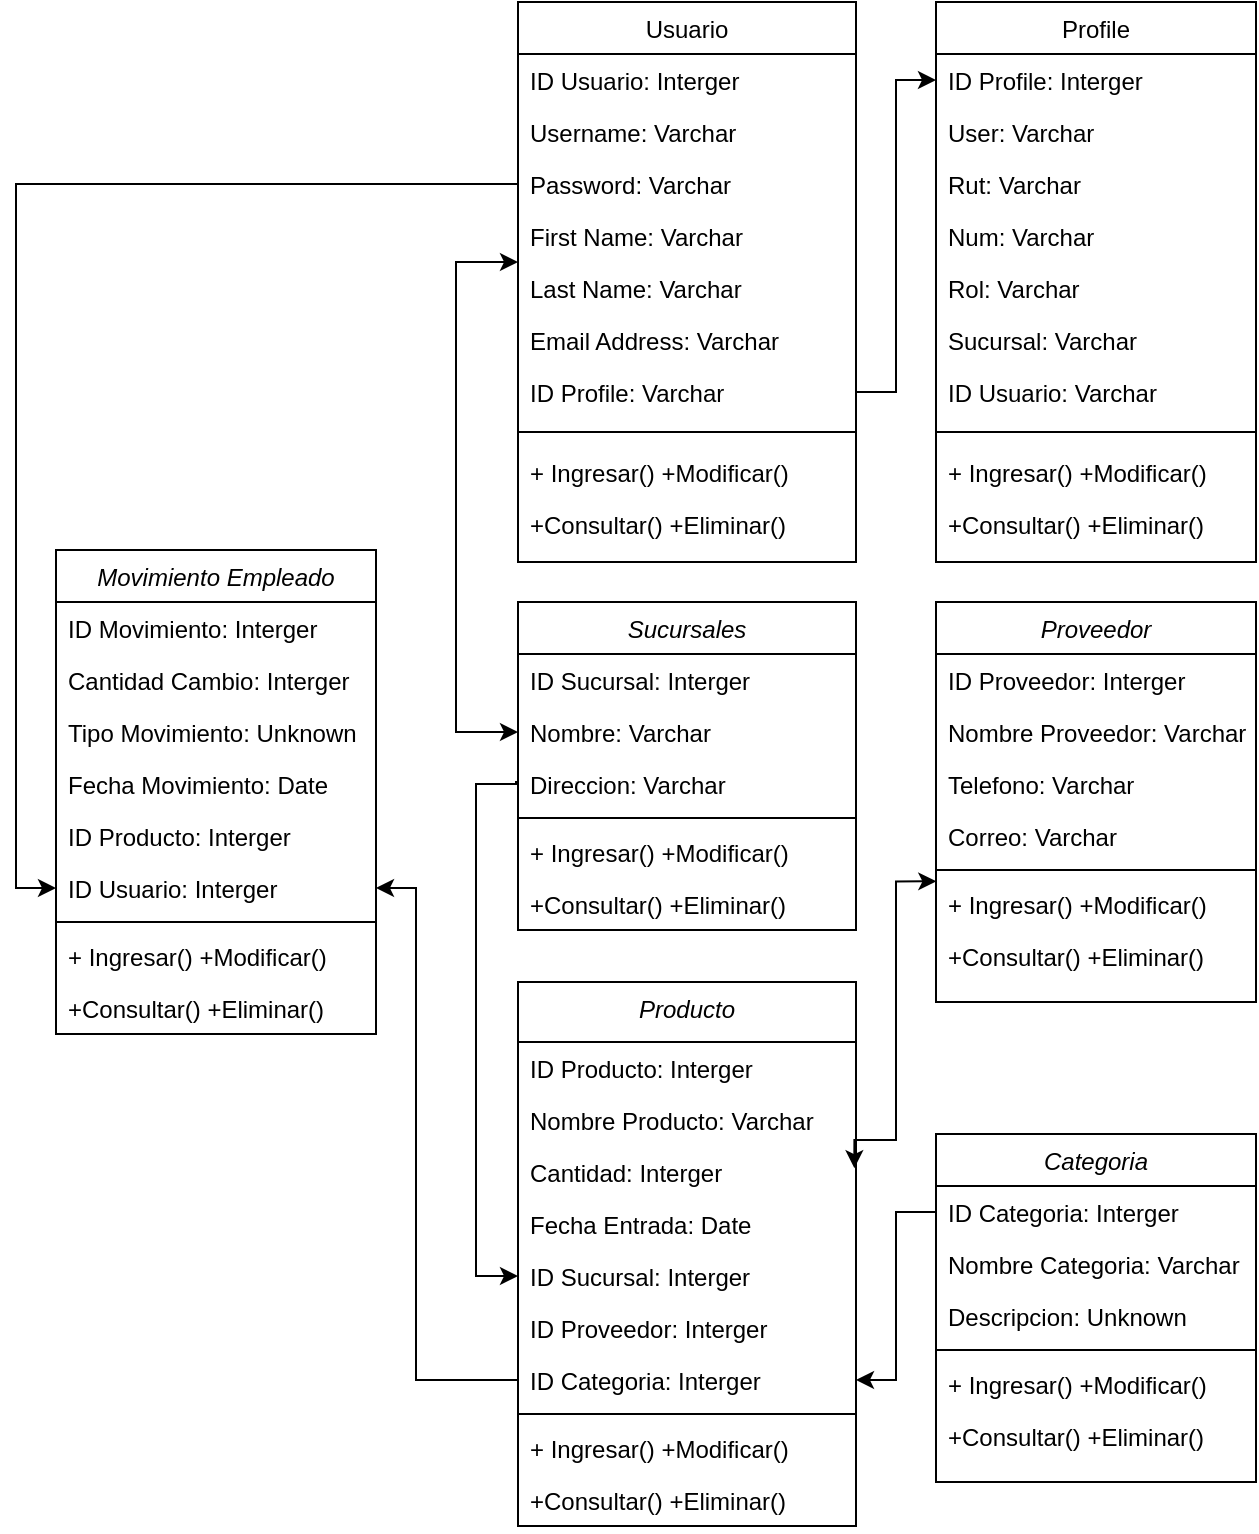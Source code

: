 <mxfile version="24.9.2">
  <diagram id="C5RBs43oDa-KdzZeNtuy" name="Page-1">
    <mxGraphModel grid="1" page="0" gridSize="10" guides="1" tooltips="1" connect="1" arrows="1" fold="1" pageScale="1" pageWidth="827" pageHeight="1169" math="0" shadow="0">
      <root>
        <mxCell id="WIyWlLk6GJQsqaUBKTNV-0" />
        <mxCell id="WIyWlLk6GJQsqaUBKTNV-1" parent="WIyWlLk6GJQsqaUBKTNV-0" />
        <mxCell id="zkfFHV4jXpPFQw0GAbJ--0" value="Movimiento Empleado" style="swimlane;fontStyle=2;align=center;verticalAlign=top;childLayout=stackLayout;horizontal=1;startSize=26;horizontalStack=0;resizeParent=1;resizeLast=0;collapsible=1;marginBottom=0;rounded=0;shadow=0;strokeWidth=1;" vertex="1" parent="WIyWlLk6GJQsqaUBKTNV-1">
          <mxGeometry x="240" y="94" width="160" height="242" as="geometry">
            <mxRectangle x="230" y="140" width="160" height="26" as="alternateBounds" />
          </mxGeometry>
        </mxCell>
        <mxCell id="zkfFHV4jXpPFQw0GAbJ--1" value="ID Movimiento: Interger" style="text;align=left;verticalAlign=top;spacingLeft=4;spacingRight=4;overflow=hidden;rotatable=0;points=[[0,0.5],[1,0.5]];portConstraint=eastwest;" vertex="1" parent="zkfFHV4jXpPFQw0GAbJ--0">
          <mxGeometry y="26" width="160" height="26" as="geometry" />
        </mxCell>
        <mxCell id="zkfFHV4jXpPFQw0GAbJ--3" value="Cantidad Cambio: Interger" style="text;align=left;verticalAlign=top;spacingLeft=4;spacingRight=4;overflow=hidden;rotatable=0;points=[[0,0.5],[1,0.5]];portConstraint=eastwest;rounded=0;shadow=0;html=0;" vertex="1" parent="zkfFHV4jXpPFQw0GAbJ--0">
          <mxGeometry y="52" width="160" height="26" as="geometry" />
        </mxCell>
        <mxCell id="NH2aIxVw1il6iFtzykc6-11" value="Tipo Movimiento: Unknown" style="text;align=left;verticalAlign=top;spacingLeft=4;spacingRight=4;overflow=hidden;rotatable=0;points=[[0,0.5],[1,0.5]];portConstraint=eastwest;rounded=0;shadow=0;html=0;" vertex="1" parent="zkfFHV4jXpPFQw0GAbJ--0">
          <mxGeometry y="78" width="160" height="26" as="geometry" />
        </mxCell>
        <mxCell id="NH2aIxVw1il6iFtzykc6-10" value="Fecha Movimiento: Date" style="text;align=left;verticalAlign=top;spacingLeft=4;spacingRight=4;overflow=hidden;rotatable=0;points=[[0,0.5],[1,0.5]];portConstraint=eastwest;rounded=0;shadow=0;html=0;" vertex="1" parent="zkfFHV4jXpPFQw0GAbJ--0">
          <mxGeometry y="104" width="160" height="26" as="geometry" />
        </mxCell>
        <mxCell id="zkfFHV4jXpPFQw0GAbJ--2" value="ID Producto: Interger" style="text;align=left;verticalAlign=top;spacingLeft=4;spacingRight=4;overflow=hidden;rotatable=0;points=[[0,0.5],[1,0.5]];portConstraint=eastwest;rounded=0;shadow=0;html=0;" vertex="1" parent="zkfFHV4jXpPFQw0GAbJ--0">
          <mxGeometry y="130" width="160" height="26" as="geometry" />
        </mxCell>
        <mxCell id="NH2aIxVw1il6iFtzykc6-12" value="ID Usuario: Interger" style="text;align=left;verticalAlign=top;spacingLeft=4;spacingRight=4;overflow=hidden;rotatable=0;points=[[0,0.5],[1,0.5]];portConstraint=eastwest;rounded=0;shadow=0;html=0;" vertex="1" parent="zkfFHV4jXpPFQw0GAbJ--0">
          <mxGeometry y="156" width="160" height="26" as="geometry" />
        </mxCell>
        <mxCell id="zkfFHV4jXpPFQw0GAbJ--4" value="" style="line;html=1;strokeWidth=1;align=left;verticalAlign=middle;spacingTop=-1;spacingLeft=3;spacingRight=3;rotatable=0;labelPosition=right;points=[];portConstraint=eastwest;" vertex="1" parent="zkfFHV4jXpPFQw0GAbJ--0">
          <mxGeometry y="182" width="160" height="8" as="geometry" />
        </mxCell>
        <mxCell id="zkfFHV4jXpPFQw0GAbJ--5" value="+ Ingresar() +Modificar()" style="text;align=left;verticalAlign=top;spacingLeft=4;spacingRight=4;overflow=hidden;rotatable=0;points=[[0,0.5],[1,0.5]];portConstraint=eastwest;" vertex="1" parent="zkfFHV4jXpPFQw0GAbJ--0">
          <mxGeometry y="190" width="160" height="26" as="geometry" />
        </mxCell>
        <mxCell id="NH2aIxVw1il6iFtzykc6-8" value="+Consultar() +Eliminar()" style="text;align=left;verticalAlign=top;spacingLeft=4;spacingRight=4;overflow=hidden;rotatable=0;points=[[0,0.5],[1,0.5]];portConstraint=eastwest;" vertex="1" parent="zkfFHV4jXpPFQw0GAbJ--0">
          <mxGeometry y="216" width="160" height="26" as="geometry" />
        </mxCell>
        <mxCell id="zkfFHV4jXpPFQw0GAbJ--17" value="Usuario" style="swimlane;fontStyle=0;align=center;verticalAlign=top;childLayout=stackLayout;horizontal=1;startSize=26;horizontalStack=0;resizeParent=1;resizeLast=0;collapsible=1;marginBottom=0;rounded=0;shadow=0;strokeWidth=1;" vertex="1" parent="WIyWlLk6GJQsqaUBKTNV-1">
          <mxGeometry x="471" y="-180" width="169" height="280" as="geometry">
            <mxRectangle x="600" y="120" width="160" height="26" as="alternateBounds" />
          </mxGeometry>
        </mxCell>
        <mxCell id="zkfFHV4jXpPFQw0GAbJ--18" value="ID Usuario: Interger" style="text;align=left;verticalAlign=top;spacingLeft=4;spacingRight=4;overflow=hidden;rotatable=0;points=[[0,0.5],[1,0.5]];portConstraint=eastwest;" vertex="1" parent="zkfFHV4jXpPFQw0GAbJ--17">
          <mxGeometry y="26" width="169" height="26" as="geometry" />
        </mxCell>
        <mxCell id="zkfFHV4jXpPFQw0GAbJ--21" value="Username: Varchar" style="text;align=left;verticalAlign=top;spacingLeft=4;spacingRight=4;overflow=hidden;rotatable=0;points=[[0,0.5],[1,0.5]];portConstraint=eastwest;rounded=0;shadow=0;html=0;" vertex="1" parent="zkfFHV4jXpPFQw0GAbJ--17">
          <mxGeometry y="52" width="169" height="26" as="geometry" />
        </mxCell>
        <mxCell id="zkfFHV4jXpPFQw0GAbJ--22" value="Password: Varchar" style="text;align=left;verticalAlign=top;spacingLeft=4;spacingRight=4;overflow=hidden;rotatable=0;points=[[0,0.5],[1,0.5]];portConstraint=eastwest;rounded=0;shadow=0;html=0;" vertex="1" parent="zkfFHV4jXpPFQw0GAbJ--17">
          <mxGeometry y="78" width="169" height="26" as="geometry" />
        </mxCell>
        <mxCell id="zkfFHV4jXpPFQw0GAbJ--19" value="First Name: Varchar" style="text;align=left;verticalAlign=top;spacingLeft=4;spacingRight=4;overflow=hidden;rotatable=0;points=[[0,0.5],[1,0.5]];portConstraint=eastwest;rounded=0;shadow=0;html=0;" vertex="1" parent="zkfFHV4jXpPFQw0GAbJ--17">
          <mxGeometry y="104" width="169" height="26" as="geometry" />
        </mxCell>
        <mxCell id="zkfFHV4jXpPFQw0GAbJ--20" value="Last Name: Varchar" style="text;align=left;verticalAlign=top;spacingLeft=4;spacingRight=4;overflow=hidden;rotatable=0;points=[[0,0.5],[1,0.5]];portConstraint=eastwest;rounded=0;shadow=0;html=0;" vertex="1" parent="zkfFHV4jXpPFQw0GAbJ--17">
          <mxGeometry y="130" width="169" height="26" as="geometry" />
        </mxCell>
        <mxCell id="zkfFHV4jXpPFQw0GAbJ--24" value="Email Address: Varchar" style="text;align=left;verticalAlign=top;spacingLeft=4;spacingRight=4;overflow=hidden;rotatable=0;points=[[0,0.5],[1,0.5]];portConstraint=eastwest;" vertex="1" parent="zkfFHV4jXpPFQw0GAbJ--17">
          <mxGeometry y="156" width="169" height="26" as="geometry" />
        </mxCell>
        <mxCell id="zkfFHV4jXpPFQw0GAbJ--25" value="ID Profile: Varchar" style="text;align=left;verticalAlign=top;spacingLeft=4;spacingRight=4;overflow=hidden;rotatable=0;points=[[0,0.5],[1,0.5]];portConstraint=eastwest;" vertex="1" parent="zkfFHV4jXpPFQw0GAbJ--17">
          <mxGeometry y="182" width="169" height="26" as="geometry" />
        </mxCell>
        <mxCell id="zkfFHV4jXpPFQw0GAbJ--23" value="" style="line;html=1;strokeWidth=1;align=left;verticalAlign=middle;spacingTop=-1;spacingLeft=3;spacingRight=3;rotatable=0;labelPosition=right;points=[];portConstraint=eastwest;" vertex="1" parent="zkfFHV4jXpPFQw0GAbJ--17">
          <mxGeometry y="208" width="169" height="14" as="geometry" />
        </mxCell>
        <mxCell id="NH2aIxVw1il6iFtzykc6-4" value="+ Ingresar() +Modificar()" style="text;align=left;verticalAlign=top;spacingLeft=4;spacingRight=4;overflow=hidden;rotatable=0;points=[[0,0.5],[1,0.5]];portConstraint=eastwest;rounded=0;shadow=0;html=0;" vertex="1" parent="zkfFHV4jXpPFQw0GAbJ--17">
          <mxGeometry y="222" width="169" height="26" as="geometry" />
        </mxCell>
        <mxCell id="NH2aIxVw1il6iFtzykc6-6" value="+Consultar() +Eliminar()" style="text;align=left;verticalAlign=top;spacingLeft=4;spacingRight=4;overflow=hidden;rotatable=0;points=[[0,0.5],[1,0.5]];portConstraint=eastwest;" vertex="1" parent="zkfFHV4jXpPFQw0GAbJ--17">
          <mxGeometry y="248" width="169" height="26" as="geometry" />
        </mxCell>
        <mxCell id="NH2aIxVw1il6iFtzykc6-22" value="Producto" style="swimlane;fontStyle=2;align=center;verticalAlign=top;childLayout=stackLayout;horizontal=1;startSize=30;horizontalStack=0;resizeParent=1;resizeLast=0;collapsible=1;marginBottom=0;rounded=0;shadow=0;strokeWidth=1;" vertex="1" parent="WIyWlLk6GJQsqaUBKTNV-1">
          <mxGeometry x="471" y="310" width="169" height="272" as="geometry">
            <mxRectangle x="230" y="140" width="160" height="26" as="alternateBounds" />
          </mxGeometry>
        </mxCell>
        <mxCell id="NH2aIxVw1il6iFtzykc6-24" value="ID Producto: Interger" style="text;align=left;verticalAlign=top;spacingLeft=4;spacingRight=4;overflow=hidden;rotatable=0;points=[[0,0.5],[1,0.5]];portConstraint=eastwest;rounded=0;shadow=0;html=0;" vertex="1" parent="NH2aIxVw1il6iFtzykc6-22">
          <mxGeometry y="30" width="169" height="26" as="geometry" />
        </mxCell>
        <mxCell id="NH2aIxVw1il6iFtzykc6-25" value="Nombre Producto: Varchar" style="text;align=left;verticalAlign=top;spacingLeft=4;spacingRight=4;overflow=hidden;rotatable=0;points=[[0,0.5],[1,0.5]];portConstraint=eastwest;rounded=0;shadow=0;html=0;" vertex="1" parent="NH2aIxVw1il6iFtzykc6-22">
          <mxGeometry y="56" width="169" height="26" as="geometry" />
        </mxCell>
        <mxCell id="NH2aIxVw1il6iFtzykc6-26" value="Cantidad: Interger" style="text;align=left;verticalAlign=top;spacingLeft=4;spacingRight=4;overflow=hidden;rotatable=0;points=[[0,0.5],[1,0.5]];portConstraint=eastwest;rounded=0;shadow=0;html=0;" vertex="1" parent="NH2aIxVw1il6iFtzykc6-22">
          <mxGeometry y="82" width="169" height="26" as="geometry" />
        </mxCell>
        <mxCell id="NH2aIxVw1il6iFtzykc6-28" value="Fecha Entrada: Date" style="text;align=left;verticalAlign=top;spacingLeft=4;spacingRight=4;overflow=hidden;rotatable=0;points=[[0,0.5],[1,0.5]];portConstraint=eastwest;rounded=0;shadow=0;html=0;" vertex="1" parent="NH2aIxVw1il6iFtzykc6-22">
          <mxGeometry y="108" width="169" height="26" as="geometry" />
        </mxCell>
        <mxCell id="PnSYcT0c0YNnqS3zdx6t-2" value="ID Sucursal: Interger" style="text;align=left;verticalAlign=top;spacingLeft=4;spacingRight=4;overflow=hidden;rotatable=0;points=[[0,0.5],[1,0.5]];portConstraint=eastwest;" vertex="1" parent="NH2aIxVw1il6iFtzykc6-22">
          <mxGeometry y="134" width="169" height="26" as="geometry" />
        </mxCell>
        <mxCell id="PnSYcT0c0YNnqS3zdx6t-31" value="ID Proveedor: Interger" style="text;align=left;verticalAlign=top;spacingLeft=4;spacingRight=4;overflow=hidden;rotatable=0;points=[[0,0.5],[1,0.5]];portConstraint=eastwest;rounded=0;shadow=0;html=0;" vertex="1" parent="NH2aIxVw1il6iFtzykc6-22">
          <mxGeometry y="160" width="169" height="26" as="geometry" />
        </mxCell>
        <mxCell id="NH2aIxVw1il6iFtzykc6-27" value="ID Categoria: Interger" style="text;align=left;verticalAlign=top;spacingLeft=4;spacingRight=4;overflow=hidden;rotatable=0;points=[[0,0.5],[1,0.5]];portConstraint=eastwest;rounded=0;shadow=0;html=0;" vertex="1" parent="NH2aIxVw1il6iFtzykc6-22">
          <mxGeometry y="186" width="169" height="26" as="geometry" />
        </mxCell>
        <mxCell id="NH2aIxVw1il6iFtzykc6-29" value="" style="line;html=1;strokeWidth=1;align=left;verticalAlign=middle;spacingTop=-1;spacingLeft=3;spacingRight=3;rotatable=0;labelPosition=right;points=[];portConstraint=eastwest;" vertex="1" parent="NH2aIxVw1il6iFtzykc6-22">
          <mxGeometry y="212" width="169" height="8" as="geometry" />
        </mxCell>
        <mxCell id="NH2aIxVw1il6iFtzykc6-30" value="+ Ingresar() +Modificar()" style="text;align=left;verticalAlign=top;spacingLeft=4;spacingRight=4;overflow=hidden;rotatable=0;points=[[0,0.5],[1,0.5]];portConstraint=eastwest;" vertex="1" parent="NH2aIxVw1il6iFtzykc6-22">
          <mxGeometry y="220" width="169" height="26" as="geometry" />
        </mxCell>
        <mxCell id="NH2aIxVw1il6iFtzykc6-31" value="+Consultar() +Eliminar()" style="text;align=left;verticalAlign=top;spacingLeft=4;spacingRight=4;overflow=hidden;rotatable=0;points=[[0,0.5],[1,0.5]];portConstraint=eastwest;" vertex="1" parent="NH2aIxVw1il6iFtzykc6-22">
          <mxGeometry y="246" width="169" height="26" as="geometry" />
        </mxCell>
        <mxCell id="NH2aIxVw1il6iFtzykc6-34" value="Proveedor" style="swimlane;fontStyle=2;align=center;verticalAlign=top;childLayout=stackLayout;horizontal=1;startSize=26;horizontalStack=0;resizeParent=1;resizeLast=0;collapsible=1;marginBottom=0;rounded=0;shadow=0;strokeWidth=1;" vertex="1" parent="WIyWlLk6GJQsqaUBKTNV-1">
          <mxGeometry x="680" y="120" width="160" height="200" as="geometry">
            <mxRectangle x="230" y="140" width="160" height="26" as="alternateBounds" />
          </mxGeometry>
        </mxCell>
        <mxCell id="NH2aIxVw1il6iFtzykc6-35" value="ID Proveedor: Interger" style="text;align=left;verticalAlign=top;spacingLeft=4;spacingRight=4;overflow=hidden;rotatable=0;points=[[0,0.5],[1,0.5]];portConstraint=eastwest;rounded=0;shadow=0;html=0;" vertex="1" parent="NH2aIxVw1il6iFtzykc6-34">
          <mxGeometry y="26" width="160" height="26" as="geometry" />
        </mxCell>
        <mxCell id="NH2aIxVw1il6iFtzykc6-36" value="Nombre Proveedor: Varchar" style="text;align=left;verticalAlign=top;spacingLeft=4;spacingRight=4;overflow=hidden;rotatable=0;points=[[0,0.5],[1,0.5]];portConstraint=eastwest;rounded=0;shadow=0;html=0;" vertex="1" parent="NH2aIxVw1il6iFtzykc6-34">
          <mxGeometry y="52" width="160" height="26" as="geometry" />
        </mxCell>
        <mxCell id="NH2aIxVw1il6iFtzykc6-37" value="Telefono: Varchar" style="text;align=left;verticalAlign=top;spacingLeft=4;spacingRight=4;overflow=hidden;rotatable=0;points=[[0,0.5],[1,0.5]];portConstraint=eastwest;rounded=0;shadow=0;html=0;" vertex="1" parent="NH2aIxVw1il6iFtzykc6-34">
          <mxGeometry y="78" width="160" height="26" as="geometry" />
        </mxCell>
        <mxCell id="NH2aIxVw1il6iFtzykc6-38" value="Correo: Varchar" style="text;align=left;verticalAlign=top;spacingLeft=4;spacingRight=4;overflow=hidden;rotatable=0;points=[[0,0.5],[1,0.5]];portConstraint=eastwest;rounded=0;shadow=0;html=0;" vertex="1" parent="NH2aIxVw1il6iFtzykc6-34">
          <mxGeometry y="104" width="160" height="26" as="geometry" />
        </mxCell>
        <mxCell id="NH2aIxVw1il6iFtzykc6-40" value="" style="line;html=1;strokeWidth=1;align=left;verticalAlign=middle;spacingTop=-1;spacingLeft=3;spacingRight=3;rotatable=0;labelPosition=right;points=[];portConstraint=eastwest;" vertex="1" parent="NH2aIxVw1il6iFtzykc6-34">
          <mxGeometry y="130" width="160" height="8" as="geometry" />
        </mxCell>
        <mxCell id="NH2aIxVw1il6iFtzykc6-41" value="+ Ingresar() +Modificar()" style="text;align=left;verticalAlign=top;spacingLeft=4;spacingRight=4;overflow=hidden;rotatable=0;points=[[0,0.5],[1,0.5]];portConstraint=eastwest;" vertex="1" parent="NH2aIxVw1il6iFtzykc6-34">
          <mxGeometry y="138" width="160" height="26" as="geometry" />
        </mxCell>
        <mxCell id="NH2aIxVw1il6iFtzykc6-42" value="+Consultar() +Eliminar()" style="text;align=left;verticalAlign=top;spacingLeft=4;spacingRight=4;overflow=hidden;rotatable=0;points=[[0,0.5],[1,0.5]];portConstraint=eastwest;" vertex="1" parent="NH2aIxVw1il6iFtzykc6-34">
          <mxGeometry y="164" width="160" height="36" as="geometry" />
        </mxCell>
        <mxCell id="NH2aIxVw1il6iFtzykc6-45" value="Categoria" style="swimlane;fontStyle=2;align=center;verticalAlign=top;childLayout=stackLayout;horizontal=1;startSize=26;horizontalStack=0;resizeParent=1;resizeLast=0;collapsible=1;marginBottom=0;rounded=0;shadow=0;strokeWidth=1;" vertex="1" parent="WIyWlLk6GJQsqaUBKTNV-1">
          <mxGeometry x="680" y="386" width="160" height="174" as="geometry">
            <mxRectangle x="230" y="140" width="160" height="26" as="alternateBounds" />
          </mxGeometry>
        </mxCell>
        <mxCell id="NH2aIxVw1il6iFtzykc6-46" value="ID Categoria: Interger" style="text;align=left;verticalAlign=top;spacingLeft=4;spacingRight=4;overflow=hidden;rotatable=0;points=[[0,0.5],[1,0.5]];portConstraint=eastwest;rounded=0;shadow=0;html=0;" vertex="1" parent="NH2aIxVw1il6iFtzykc6-45">
          <mxGeometry y="26" width="160" height="26" as="geometry" />
        </mxCell>
        <mxCell id="NH2aIxVw1il6iFtzykc6-47" value="Nombre Categoria: Varchar" style="text;align=left;verticalAlign=top;spacingLeft=4;spacingRight=4;overflow=hidden;rotatable=0;points=[[0,0.5],[1,0.5]];portConstraint=eastwest;rounded=0;shadow=0;html=0;" vertex="1" parent="NH2aIxVw1il6iFtzykc6-45">
          <mxGeometry y="52" width="160" height="26" as="geometry" />
        </mxCell>
        <mxCell id="NH2aIxVw1il6iFtzykc6-48" value="Descripcion: Unknown" style="text;align=left;verticalAlign=top;spacingLeft=4;spacingRight=4;overflow=hidden;rotatable=0;points=[[0,0.5],[1,0.5]];portConstraint=eastwest;rounded=0;shadow=0;html=0;" vertex="1" parent="NH2aIxVw1il6iFtzykc6-45">
          <mxGeometry y="78" width="160" height="26" as="geometry" />
        </mxCell>
        <mxCell id="NH2aIxVw1il6iFtzykc6-50" value="" style="line;html=1;strokeWidth=1;align=left;verticalAlign=middle;spacingTop=-1;spacingLeft=3;spacingRight=3;rotatable=0;labelPosition=right;points=[];portConstraint=eastwest;" vertex="1" parent="NH2aIxVw1il6iFtzykc6-45">
          <mxGeometry y="104" width="160" height="8" as="geometry" />
        </mxCell>
        <mxCell id="NH2aIxVw1il6iFtzykc6-51" value="+ Ingresar() +Modificar()" style="text;align=left;verticalAlign=top;spacingLeft=4;spacingRight=4;overflow=hidden;rotatable=0;points=[[0,0.5],[1,0.5]];portConstraint=eastwest;" vertex="1" parent="NH2aIxVw1il6iFtzykc6-45">
          <mxGeometry y="112" width="160" height="26" as="geometry" />
        </mxCell>
        <mxCell id="NH2aIxVw1il6iFtzykc6-52" value="+Consultar() +Eliminar()" style="text;align=left;verticalAlign=top;spacingLeft=4;spacingRight=4;overflow=hidden;rotatable=0;points=[[0,0.5],[1,0.5]];portConstraint=eastwest;" vertex="1" parent="NH2aIxVw1il6iFtzykc6-45">
          <mxGeometry y="138" width="160" height="26" as="geometry" />
        </mxCell>
        <mxCell id="NH2aIxVw1il6iFtzykc6-55" style="edgeStyle=orthogonalEdgeStyle;rounded=0;orthogonalLoop=1;jettySize=auto;html=1;exitX=0;exitY=0.5;exitDx=0;exitDy=0;entryX=1;entryY=0.5;entryDx=0;entryDy=0;" edge="1" parent="WIyWlLk6GJQsqaUBKTNV-1" source="NH2aIxVw1il6iFtzykc6-27" target="NH2aIxVw1il6iFtzykc6-12">
          <mxGeometry relative="1" as="geometry">
            <Array as="points">
              <mxPoint x="420" y="509" />
              <mxPoint x="420" y="263" />
            </Array>
            <mxPoint x="421" y="689.0" as="sourcePoint" />
            <mxPoint x="370" y="450" as="targetPoint" />
          </mxGeometry>
        </mxCell>
        <mxCell id="NH2aIxVw1il6iFtzykc6-56" style="rounded=0;orthogonalLoop=1;jettySize=auto;html=1;exitX=0.995;exitY=0.426;exitDx=0;exitDy=0;edgeStyle=orthogonalEdgeStyle;endArrow=classic;endFill=1;strokeWidth=1;startArrow=classic;startFill=1;entryX=0.001;entryY=0.064;entryDx=0;entryDy=0;exitPerimeter=0;entryPerimeter=0;" edge="1" parent="WIyWlLk6GJQsqaUBKTNV-1" source="NH2aIxVw1il6iFtzykc6-26" target="NH2aIxVw1il6iFtzykc6-41">
          <mxGeometry relative="1" as="geometry">
            <mxPoint x="660" y="432" as="sourcePoint" />
            <mxPoint x="700" y="260" as="targetPoint" />
            <Array as="points">
              <mxPoint x="660" y="389" />
              <mxPoint x="660" y="260" />
            </Array>
          </mxGeometry>
        </mxCell>
        <mxCell id="NH2aIxVw1il6iFtzykc6-57" style="edgeStyle=orthogonalEdgeStyle;rounded=0;orthogonalLoop=1;jettySize=auto;html=1;exitX=0;exitY=0.5;exitDx=0;exitDy=0;entryX=1;entryY=0.5;entryDx=0;entryDy=0;" edge="1" parent="WIyWlLk6GJQsqaUBKTNV-1" source="NH2aIxVw1il6iFtzykc6-46" target="NH2aIxVw1il6iFtzykc6-27">
          <mxGeometry relative="1" as="geometry" />
        </mxCell>
        <mxCell id="NH2aIxVw1il6iFtzykc6-59" style="edgeStyle=orthogonalEdgeStyle;rounded=0;orthogonalLoop=1;jettySize=auto;html=1;exitX=0;exitY=0.5;exitDx=0;exitDy=0;entryX=0;entryY=0.5;entryDx=0;entryDy=0;" edge="1" parent="WIyWlLk6GJQsqaUBKTNV-1" source="zkfFHV4jXpPFQw0GAbJ--22" target="NH2aIxVw1il6iFtzykc6-12">
          <mxGeometry relative="1" as="geometry" />
        </mxCell>
        <mxCell id="PnSYcT0c0YNnqS3zdx6t-3" value="Profile" style="swimlane;fontStyle=0;align=center;verticalAlign=top;childLayout=stackLayout;horizontal=1;startSize=26;horizontalStack=0;resizeParent=1;resizeLast=0;collapsible=1;marginBottom=0;rounded=0;shadow=0;strokeWidth=1;" vertex="1" parent="WIyWlLk6GJQsqaUBKTNV-1">
          <mxGeometry x="680" y="-180" width="160" height="280" as="geometry">
            <mxRectangle x="600" y="120" width="160" height="26" as="alternateBounds" />
          </mxGeometry>
        </mxCell>
        <mxCell id="PnSYcT0c0YNnqS3zdx6t-4" value="ID Profile: Interger" style="text;align=left;verticalAlign=top;spacingLeft=4;spacingRight=4;overflow=hidden;rotatable=0;points=[[0,0.5],[1,0.5]];portConstraint=eastwest;" vertex="1" parent="PnSYcT0c0YNnqS3zdx6t-3">
          <mxGeometry y="26" width="160" height="26" as="geometry" />
        </mxCell>
        <mxCell id="PnSYcT0c0YNnqS3zdx6t-5" value="User: Varchar" style="text;align=left;verticalAlign=top;spacingLeft=4;spacingRight=4;overflow=hidden;rotatable=0;points=[[0,0.5],[1,0.5]];portConstraint=eastwest;rounded=0;shadow=0;html=0;" vertex="1" parent="PnSYcT0c0YNnqS3zdx6t-3">
          <mxGeometry y="52" width="160" height="26" as="geometry" />
        </mxCell>
        <mxCell id="PnSYcT0c0YNnqS3zdx6t-6" value="Rut: Varchar" style="text;align=left;verticalAlign=top;spacingLeft=4;spacingRight=4;overflow=hidden;rotatable=0;points=[[0,0.5],[1,0.5]];portConstraint=eastwest;rounded=0;shadow=0;html=0;" vertex="1" parent="PnSYcT0c0YNnqS3zdx6t-3">
          <mxGeometry y="78" width="160" height="26" as="geometry" />
        </mxCell>
        <mxCell id="PnSYcT0c0YNnqS3zdx6t-7" value="Num: Varchar" style="text;align=left;verticalAlign=top;spacingLeft=4;spacingRight=4;overflow=hidden;rotatable=0;points=[[0,0.5],[1,0.5]];portConstraint=eastwest;rounded=0;shadow=0;html=0;" vertex="1" parent="PnSYcT0c0YNnqS3zdx6t-3">
          <mxGeometry y="104" width="160" height="26" as="geometry" />
        </mxCell>
        <mxCell id="PnSYcT0c0YNnqS3zdx6t-8" value="Rol: Varchar" style="text;align=left;verticalAlign=top;spacingLeft=4;spacingRight=4;overflow=hidden;rotatable=0;points=[[0,0.5],[1,0.5]];portConstraint=eastwest;rounded=0;shadow=0;html=0;" vertex="1" parent="PnSYcT0c0YNnqS3zdx6t-3">
          <mxGeometry y="130" width="160" height="26" as="geometry" />
        </mxCell>
        <mxCell id="PnSYcT0c0YNnqS3zdx6t-9" value="Sucursal: Varchar" style="text;align=left;verticalAlign=top;spacingLeft=4;spacingRight=4;overflow=hidden;rotatable=0;points=[[0,0.5],[1,0.5]];portConstraint=eastwest;" vertex="1" parent="PnSYcT0c0YNnqS3zdx6t-3">
          <mxGeometry y="156" width="160" height="26" as="geometry" />
        </mxCell>
        <mxCell id="PnSYcT0c0YNnqS3zdx6t-10" value="ID Usuario: Varchar" style="text;align=left;verticalAlign=top;spacingLeft=4;spacingRight=4;overflow=hidden;rotatable=0;points=[[0,0.5],[1,0.5]];portConstraint=eastwest;" vertex="1" parent="PnSYcT0c0YNnqS3zdx6t-3">
          <mxGeometry y="182" width="160" height="26" as="geometry" />
        </mxCell>
        <mxCell id="PnSYcT0c0YNnqS3zdx6t-12" value="" style="line;html=1;strokeWidth=1;align=left;verticalAlign=middle;spacingTop=-1;spacingLeft=3;spacingRight=3;rotatable=0;labelPosition=right;points=[];portConstraint=eastwest;" vertex="1" parent="PnSYcT0c0YNnqS3zdx6t-3">
          <mxGeometry y="208" width="160" height="14" as="geometry" />
        </mxCell>
        <mxCell id="PnSYcT0c0YNnqS3zdx6t-13" value="+ Ingresar() +Modificar()" style="text;align=left;verticalAlign=top;spacingLeft=4;spacingRight=4;overflow=hidden;rotatable=0;points=[[0,0.5],[1,0.5]];portConstraint=eastwest;rounded=0;shadow=0;html=0;" vertex="1" parent="PnSYcT0c0YNnqS3zdx6t-3">
          <mxGeometry y="222" width="160" height="26" as="geometry" />
        </mxCell>
        <mxCell id="PnSYcT0c0YNnqS3zdx6t-14" value="+Consultar() +Eliminar()" style="text;align=left;verticalAlign=top;spacingLeft=4;spacingRight=4;overflow=hidden;rotatable=0;points=[[0,0.5],[1,0.5]];portConstraint=eastwest;" vertex="1" parent="PnSYcT0c0YNnqS3zdx6t-3">
          <mxGeometry y="248" width="160" height="26" as="geometry" />
        </mxCell>
        <mxCell id="PnSYcT0c0YNnqS3zdx6t-17" value="Sucursales" style="swimlane;fontStyle=2;align=center;verticalAlign=top;childLayout=stackLayout;horizontal=1;startSize=26;horizontalStack=0;resizeParent=1;resizeLast=0;collapsible=1;marginBottom=0;rounded=0;shadow=0;strokeWidth=1;" vertex="1" parent="WIyWlLk6GJQsqaUBKTNV-1">
          <mxGeometry x="471" y="120" width="169" height="164" as="geometry">
            <mxRectangle x="230" y="140" width="160" height="26" as="alternateBounds" />
          </mxGeometry>
        </mxCell>
        <mxCell id="PnSYcT0c0YNnqS3zdx6t-18" value="ID Sucursal: Interger" style="text;align=left;verticalAlign=top;spacingLeft=4;spacingRight=4;overflow=hidden;rotatable=0;points=[[0,0.5],[1,0.5]];portConstraint=eastwest;rounded=0;shadow=0;html=0;" vertex="1" parent="PnSYcT0c0YNnqS3zdx6t-17">
          <mxGeometry y="26" width="169" height="26" as="geometry" />
        </mxCell>
        <mxCell id="PnSYcT0c0YNnqS3zdx6t-19" value="Nombre: Varchar" style="text;align=left;verticalAlign=top;spacingLeft=4;spacingRight=4;overflow=hidden;rotatable=0;points=[[0,0.5],[1,0.5]];portConstraint=eastwest;rounded=0;shadow=0;html=0;" vertex="1" parent="PnSYcT0c0YNnqS3zdx6t-17">
          <mxGeometry y="52" width="169" height="26" as="geometry" />
        </mxCell>
        <mxCell id="PnSYcT0c0YNnqS3zdx6t-20" value="Direccion: Varchar" style="text;align=left;verticalAlign=top;spacingLeft=4;spacingRight=4;overflow=hidden;rotatable=0;points=[[0,0.5],[1,0.5]];portConstraint=eastwest;rounded=0;shadow=0;html=0;" vertex="1" parent="PnSYcT0c0YNnqS3zdx6t-17">
          <mxGeometry y="78" width="169" height="26" as="geometry" />
        </mxCell>
        <mxCell id="PnSYcT0c0YNnqS3zdx6t-22" value="" style="line;html=1;strokeWidth=1;align=left;verticalAlign=middle;spacingTop=-1;spacingLeft=3;spacingRight=3;rotatable=0;labelPosition=right;points=[];portConstraint=eastwest;" vertex="1" parent="PnSYcT0c0YNnqS3zdx6t-17">
          <mxGeometry y="104" width="169" height="8" as="geometry" />
        </mxCell>
        <mxCell id="PnSYcT0c0YNnqS3zdx6t-23" value="+ Ingresar() +Modificar()" style="text;align=left;verticalAlign=top;spacingLeft=4;spacingRight=4;overflow=hidden;rotatable=0;points=[[0,0.5],[1,0.5]];portConstraint=eastwest;" vertex="1" parent="PnSYcT0c0YNnqS3zdx6t-17">
          <mxGeometry y="112" width="169" height="26" as="geometry" />
        </mxCell>
        <mxCell id="PnSYcT0c0YNnqS3zdx6t-24" value="+Consultar() +Eliminar()" style="text;align=left;verticalAlign=top;spacingLeft=4;spacingRight=4;overflow=hidden;rotatable=0;points=[[0,0.5],[1,0.5]];portConstraint=eastwest;" vertex="1" parent="PnSYcT0c0YNnqS3zdx6t-17">
          <mxGeometry y="138" width="169" height="26" as="geometry" />
        </mxCell>
        <mxCell id="PnSYcT0c0YNnqS3zdx6t-30" style="edgeStyle=orthogonalEdgeStyle;rounded=0;orthogonalLoop=1;jettySize=auto;html=1;exitX=0;exitY=0.5;exitDx=0;exitDy=0;entryX=0;entryY=0.5;entryDx=0;entryDy=0;" edge="1" parent="WIyWlLk6GJQsqaUBKTNV-1" target="PnSYcT0c0YNnqS3zdx6t-2">
          <mxGeometry relative="1" as="geometry">
            <mxPoint x="471" y="210" as="sourcePoint" />
            <mxPoint x="471" y="508" as="targetPoint" />
            <Array as="points">
              <mxPoint x="470" y="210" />
              <mxPoint x="470" y="211" />
              <mxPoint x="450" y="211" />
              <mxPoint x="450" y="457" />
            </Array>
          </mxGeometry>
        </mxCell>
        <mxCell id="b3Lx869Xofb_n9_L7zFi-2" style="edgeStyle=orthogonalEdgeStyle;rounded=0;orthogonalLoop=1;jettySize=auto;html=1;exitX=1;exitY=0.5;exitDx=0;exitDy=0;" edge="1" parent="WIyWlLk6GJQsqaUBKTNV-1" source="zkfFHV4jXpPFQw0GAbJ--25" target="PnSYcT0c0YNnqS3zdx6t-4">
          <mxGeometry relative="1" as="geometry" />
        </mxCell>
        <mxCell id="q97lv-3fQUb81CdOlYB_-0" style="rounded=0;orthogonalLoop=1;jettySize=auto;html=1;exitX=0;exitY=0.5;exitDx=0;exitDy=0;edgeStyle=orthogonalEdgeStyle;endArrow=classic;endFill=1;strokeWidth=1;startArrow=classic;startFill=1;entryX=0.001;entryY=0.064;entryDx=0;entryDy=0;entryPerimeter=0;" edge="1" parent="WIyWlLk6GJQsqaUBKTNV-1" source="PnSYcT0c0YNnqS3zdx6t-19">
          <mxGeometry relative="1" as="geometry">
            <mxPoint x="430" y="93" as="sourcePoint" />
            <mxPoint x="471" y="-50" as="targetPoint" />
            <Array as="points">
              <mxPoint x="440" y="185" />
              <mxPoint x="440" y="-50" />
            </Array>
          </mxGeometry>
        </mxCell>
      </root>
    </mxGraphModel>
  </diagram>
</mxfile>
